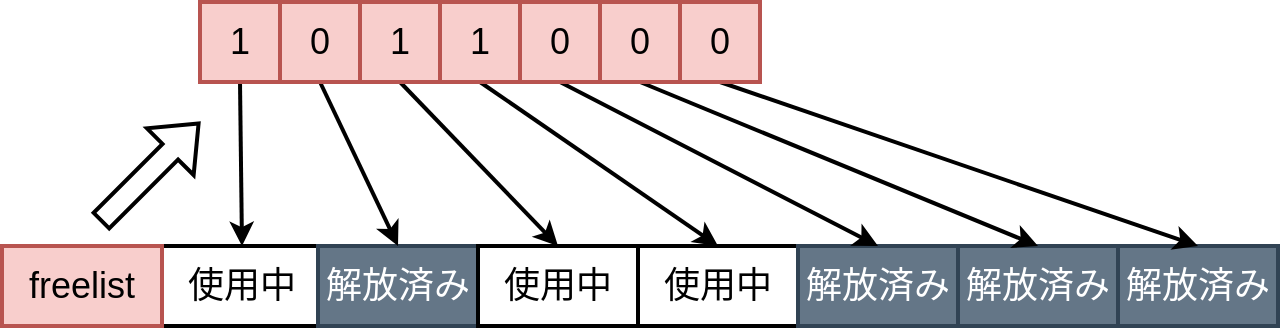 <mxfile version="17.1.3" type="device"><diagram id="1PTh6FgA4ZMRLVhKMem_" name="Page-1"><mxGraphModel dx="1350" dy="734" grid="1" gridSize="10" guides="1" tooltips="1" connect="1" arrows="1" fold="1" page="1" pageScale="1" pageWidth="827" pageHeight="1169" math="0" shadow="0"><root><mxCell id="0"/><mxCell id="1" parent="0"/><mxCell id="CtP6jZYUIq63EAaGJqNB-1" value="&lt;font style=&quot;font-size: 18px&quot;&gt;使用中&lt;br&gt;&lt;/font&gt;" style="rounded=0;whiteSpace=wrap;html=1;strokeWidth=2;" parent="1" vertex="1"><mxGeometry x="161" y="402" width="80" height="40" as="geometry"/></mxCell><mxCell id="CtP6jZYUIq63EAaGJqNB-3" value="&lt;font style=&quot;font-size: 18px&quot;&gt;解放済み&lt;font style=&quot;font-size: 18px&quot;&gt;&lt;br&gt;&lt;/font&gt;&lt;/font&gt;" style="rounded=0;whiteSpace=wrap;html=1;strokeWidth=2;fillColor=#647687;fontColor=#ffffff;strokeColor=#314354;" parent="1" vertex="1"><mxGeometry x="239" y="402" width="80" height="40" as="geometry"/></mxCell><mxCell id="I0gND7RQxF3cpXnMpm9j-1" value="&lt;font style=&quot;font-size: 18px&quot;&gt;使用中&lt;br&gt;&lt;/font&gt;" style="rounded=0;whiteSpace=wrap;html=1;strokeWidth=2;" parent="1" vertex="1"><mxGeometry x="319" y="402" width="80" height="40" as="geometry"/></mxCell><mxCell id="I0gND7RQxF3cpXnMpm9j-2" value="&lt;font style=&quot;font-size: 18px&quot;&gt;使用中&lt;br&gt;&lt;/font&gt;" style="rounded=0;whiteSpace=wrap;html=1;strokeWidth=2;" parent="1" vertex="1"><mxGeometry x="399" y="402" width="80" height="40" as="geometry"/></mxCell><mxCell id="I0gND7RQxF3cpXnMpm9j-3" value="&lt;font style=&quot;font-size: 18px&quot;&gt;解放済み&lt;font style=&quot;font-size: 18px&quot;&gt;&lt;br&gt;&lt;/font&gt;&lt;/font&gt;" style="rounded=0;whiteSpace=wrap;html=1;strokeWidth=2;fillColor=#647687;fontColor=#ffffff;strokeColor=#314354;" parent="1" vertex="1"><mxGeometry x="479" y="402" width="80" height="40" as="geometry"/></mxCell><mxCell id="I0gND7RQxF3cpXnMpm9j-4" value="&lt;font style=&quot;font-size: 18px&quot;&gt;解放済み&lt;font style=&quot;font-size: 18px&quot;&gt;&lt;br&gt;&lt;/font&gt;&lt;/font&gt;" style="rounded=0;whiteSpace=wrap;html=1;strokeWidth=2;fillColor=#647687;fontColor=#ffffff;strokeColor=#314354;" parent="1" vertex="1"><mxGeometry x="559" y="402" width="80" height="40" as="geometry"/></mxCell><mxCell id="I0gND7RQxF3cpXnMpm9j-5" value="&lt;font style=&quot;font-size: 18px&quot;&gt;解放済み&lt;font style=&quot;font-size: 18px&quot;&gt;&lt;br&gt;&lt;/font&gt;&lt;/font&gt;" style="rounded=0;whiteSpace=wrap;html=1;strokeWidth=2;fillColor=#647687;fontColor=#ffffff;strokeColor=#314354;" parent="1" vertex="1"><mxGeometry x="639" y="402" width="80" height="40" as="geometry"/></mxCell><mxCell id="5lB7s2eu1Ub9KjmwPXkW-2" value="&lt;font style=&quot;font-size: 18px&quot;&gt;freelist&lt;/font&gt;" style="rounded=0;whiteSpace=wrap;html=1;strokeWidth=2;fillColor=#f8cecc;strokeColor=#b85450;" vertex="1" parent="1"><mxGeometry x="81" y="402" width="80" height="40" as="geometry"/></mxCell><mxCell id="5lB7s2eu1Ub9KjmwPXkW-3" value="" style="shape=flexArrow;endArrow=classic;html=1;rounded=0;fontSize=18;strokeWidth=2;" edge="1" parent="1"><mxGeometry width="50" height="50" relative="1" as="geometry"><mxPoint x="130" y="390" as="sourcePoint"/><mxPoint x="180" y="340" as="targetPoint"/></mxGeometry></mxCell><mxCell id="5lB7s2eu1Ub9KjmwPXkW-11" style="rounded=0;orthogonalLoop=1;jettySize=auto;html=1;exitX=0.5;exitY=1;exitDx=0;exitDy=0;entryX=0.5;entryY=0;entryDx=0;entryDy=0;fontSize=18;strokeWidth=2;" edge="1" parent="1" source="5lB7s2eu1Ub9KjmwPXkW-4" target="CtP6jZYUIq63EAaGJqNB-1"><mxGeometry relative="1" as="geometry"/></mxCell><mxCell id="5lB7s2eu1Ub9KjmwPXkW-4" value="&lt;font style=&quot;font-size: 18px&quot;&gt;1&lt;/font&gt;" style="rounded=0;whiteSpace=wrap;html=1;strokeWidth=2;fillColor=#f8cecc;strokeColor=#b85450;" vertex="1" parent="1"><mxGeometry x="180" y="280" width="40" height="40" as="geometry"/></mxCell><mxCell id="5lB7s2eu1Ub9KjmwPXkW-12" style="edgeStyle=none;rounded=0;orthogonalLoop=1;jettySize=auto;html=1;exitX=0.5;exitY=1;exitDx=0;exitDy=0;entryX=0.5;entryY=0;entryDx=0;entryDy=0;fontSize=18;strokeWidth=2;" edge="1" parent="1" source="5lB7s2eu1Ub9KjmwPXkW-5" target="CtP6jZYUIq63EAaGJqNB-3"><mxGeometry relative="1" as="geometry"/></mxCell><mxCell id="5lB7s2eu1Ub9KjmwPXkW-5" value="&lt;font style=&quot;font-size: 18px&quot;&gt;0&lt;/font&gt;" style="rounded=0;whiteSpace=wrap;html=1;strokeWidth=2;fillColor=#f8cecc;strokeColor=#b85450;" vertex="1" parent="1"><mxGeometry x="220" y="280" width="40" height="40" as="geometry"/></mxCell><mxCell id="5lB7s2eu1Ub9KjmwPXkW-13" style="edgeStyle=none;rounded=0;orthogonalLoop=1;jettySize=auto;html=1;exitX=0.5;exitY=1;exitDx=0;exitDy=0;entryX=0.5;entryY=0;entryDx=0;entryDy=0;fontSize=18;strokeWidth=2;" edge="1" parent="1" source="5lB7s2eu1Ub9KjmwPXkW-6" target="I0gND7RQxF3cpXnMpm9j-1"><mxGeometry relative="1" as="geometry"/></mxCell><mxCell id="5lB7s2eu1Ub9KjmwPXkW-6" value="&lt;font style=&quot;font-size: 18px&quot;&gt;1&lt;/font&gt;" style="rounded=0;whiteSpace=wrap;html=1;strokeWidth=2;fillColor=#f8cecc;strokeColor=#b85450;" vertex="1" parent="1"><mxGeometry x="260" y="280" width="40" height="40" as="geometry"/></mxCell><mxCell id="5lB7s2eu1Ub9KjmwPXkW-14" style="edgeStyle=none;rounded=0;orthogonalLoop=1;jettySize=auto;html=1;exitX=0.5;exitY=1;exitDx=0;exitDy=0;entryX=0.5;entryY=0;entryDx=0;entryDy=0;fontSize=18;strokeWidth=2;" edge="1" parent="1" source="5lB7s2eu1Ub9KjmwPXkW-7" target="I0gND7RQxF3cpXnMpm9j-2"><mxGeometry relative="1" as="geometry"/></mxCell><mxCell id="5lB7s2eu1Ub9KjmwPXkW-7" value="&lt;font style=&quot;font-size: 18px&quot;&gt;1&lt;/font&gt;" style="rounded=0;whiteSpace=wrap;html=1;strokeWidth=2;fillColor=#f8cecc;strokeColor=#b85450;" vertex="1" parent="1"><mxGeometry x="300" y="280" width="40" height="40" as="geometry"/></mxCell><mxCell id="5lB7s2eu1Ub9KjmwPXkW-15" style="edgeStyle=none;rounded=0;orthogonalLoop=1;jettySize=auto;html=1;exitX=0.5;exitY=1;exitDx=0;exitDy=0;entryX=0.5;entryY=0;entryDx=0;entryDy=0;fontSize=18;strokeWidth=2;" edge="1" parent="1" source="5lB7s2eu1Ub9KjmwPXkW-8" target="I0gND7RQxF3cpXnMpm9j-3"><mxGeometry relative="1" as="geometry"/></mxCell><mxCell id="5lB7s2eu1Ub9KjmwPXkW-8" value="&lt;font style=&quot;font-size: 18px&quot;&gt;0&lt;/font&gt;" style="rounded=0;whiteSpace=wrap;html=1;strokeWidth=2;fillColor=#f8cecc;strokeColor=#b85450;" vertex="1" parent="1"><mxGeometry x="340" y="280" width="40" height="40" as="geometry"/></mxCell><mxCell id="5lB7s2eu1Ub9KjmwPXkW-16" style="edgeStyle=none;rounded=0;orthogonalLoop=1;jettySize=auto;html=1;exitX=0.5;exitY=1;exitDx=0;exitDy=0;entryX=0.5;entryY=0;entryDx=0;entryDy=0;fontSize=18;strokeWidth=2;" edge="1" parent="1" source="5lB7s2eu1Ub9KjmwPXkW-9" target="I0gND7RQxF3cpXnMpm9j-4"><mxGeometry relative="1" as="geometry"/></mxCell><mxCell id="5lB7s2eu1Ub9KjmwPXkW-9" value="&lt;font style=&quot;font-size: 18px&quot;&gt;0&lt;/font&gt;" style="rounded=0;whiteSpace=wrap;html=1;strokeWidth=2;fillColor=#f8cecc;strokeColor=#b85450;" vertex="1" parent="1"><mxGeometry x="380" y="280" width="40" height="40" as="geometry"/></mxCell><mxCell id="5lB7s2eu1Ub9KjmwPXkW-17" style="edgeStyle=none;rounded=0;orthogonalLoop=1;jettySize=auto;html=1;exitX=0.5;exitY=1;exitDx=0;exitDy=0;entryX=0.5;entryY=0;entryDx=0;entryDy=0;fontSize=18;strokeWidth=2;" edge="1" parent="1" source="5lB7s2eu1Ub9KjmwPXkW-10" target="I0gND7RQxF3cpXnMpm9j-5"><mxGeometry relative="1" as="geometry"/></mxCell><mxCell id="5lB7s2eu1Ub9KjmwPXkW-10" value="&lt;font style=&quot;font-size: 18px&quot;&gt;0&lt;/font&gt;" style="rounded=0;whiteSpace=wrap;html=1;strokeWidth=2;fillColor=#f8cecc;strokeColor=#b85450;" vertex="1" parent="1"><mxGeometry x="420" y="280" width="40" height="40" as="geometry"/></mxCell></root></mxGraphModel></diagram></mxfile>